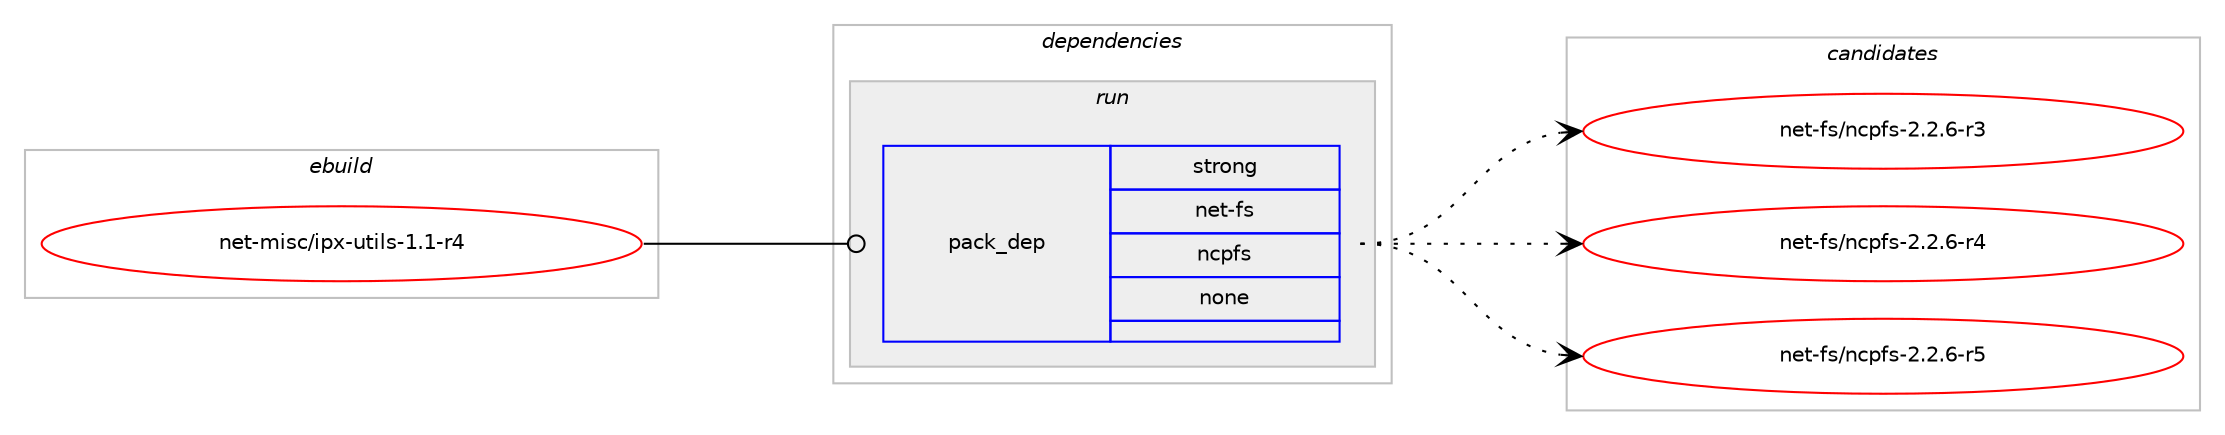 digraph prolog {

# *************
# Graph options
# *************

newrank=true;
concentrate=true;
compound=true;
graph [rankdir=LR,fontname=Helvetica,fontsize=10,ranksep=1.5];#, ranksep=2.5, nodesep=0.2];
edge  [arrowhead=vee];
node  [fontname=Helvetica,fontsize=10];

# **********
# The ebuild
# **********

subgraph cluster_leftcol {
color=gray;
rank=same;
label=<<i>ebuild</i>>;
id [label="net-misc/ipx-utils-1.1-r4", color=red, width=4, href="../net-misc/ipx-utils-1.1-r4.svg"];
}

# ****************
# The dependencies
# ****************

subgraph cluster_midcol {
color=gray;
label=<<i>dependencies</i>>;
subgraph cluster_compile {
fillcolor="#eeeeee";
style=filled;
label=<<i>compile</i>>;
}
subgraph cluster_compileandrun {
fillcolor="#eeeeee";
style=filled;
label=<<i>compile and run</i>>;
}
subgraph cluster_run {
fillcolor="#eeeeee";
style=filled;
label=<<i>run</i>>;
subgraph pack1192962 {
dependency1668627 [label=<<TABLE BORDER="0" CELLBORDER="1" CELLSPACING="0" CELLPADDING="4" WIDTH="220"><TR><TD ROWSPAN="6" CELLPADDING="30">pack_dep</TD></TR><TR><TD WIDTH="110">strong</TD></TR><TR><TD>net-fs</TD></TR><TR><TD>ncpfs</TD></TR><TR><TD>none</TD></TR><TR><TD></TD></TR></TABLE>>, shape=none, color=blue];
}
id:e -> dependency1668627:w [weight=20,style="solid",arrowhead="odot"];
}
}

# **************
# The candidates
# **************

subgraph cluster_choices {
rank=same;
color=gray;
label=<<i>candidates</i>>;

subgraph choice1192962 {
color=black;
nodesep=1;
choice1101011164510211547110991121021154550465046544511451 [label="net-fs/ncpfs-2.2.6-r3", color=red, width=4,href="../net-fs/ncpfs-2.2.6-r3.svg"];
choice1101011164510211547110991121021154550465046544511452 [label="net-fs/ncpfs-2.2.6-r4", color=red, width=4,href="../net-fs/ncpfs-2.2.6-r4.svg"];
choice1101011164510211547110991121021154550465046544511453 [label="net-fs/ncpfs-2.2.6-r5", color=red, width=4,href="../net-fs/ncpfs-2.2.6-r5.svg"];
dependency1668627:e -> choice1101011164510211547110991121021154550465046544511451:w [style=dotted,weight="100"];
dependency1668627:e -> choice1101011164510211547110991121021154550465046544511452:w [style=dotted,weight="100"];
dependency1668627:e -> choice1101011164510211547110991121021154550465046544511453:w [style=dotted,weight="100"];
}
}

}
